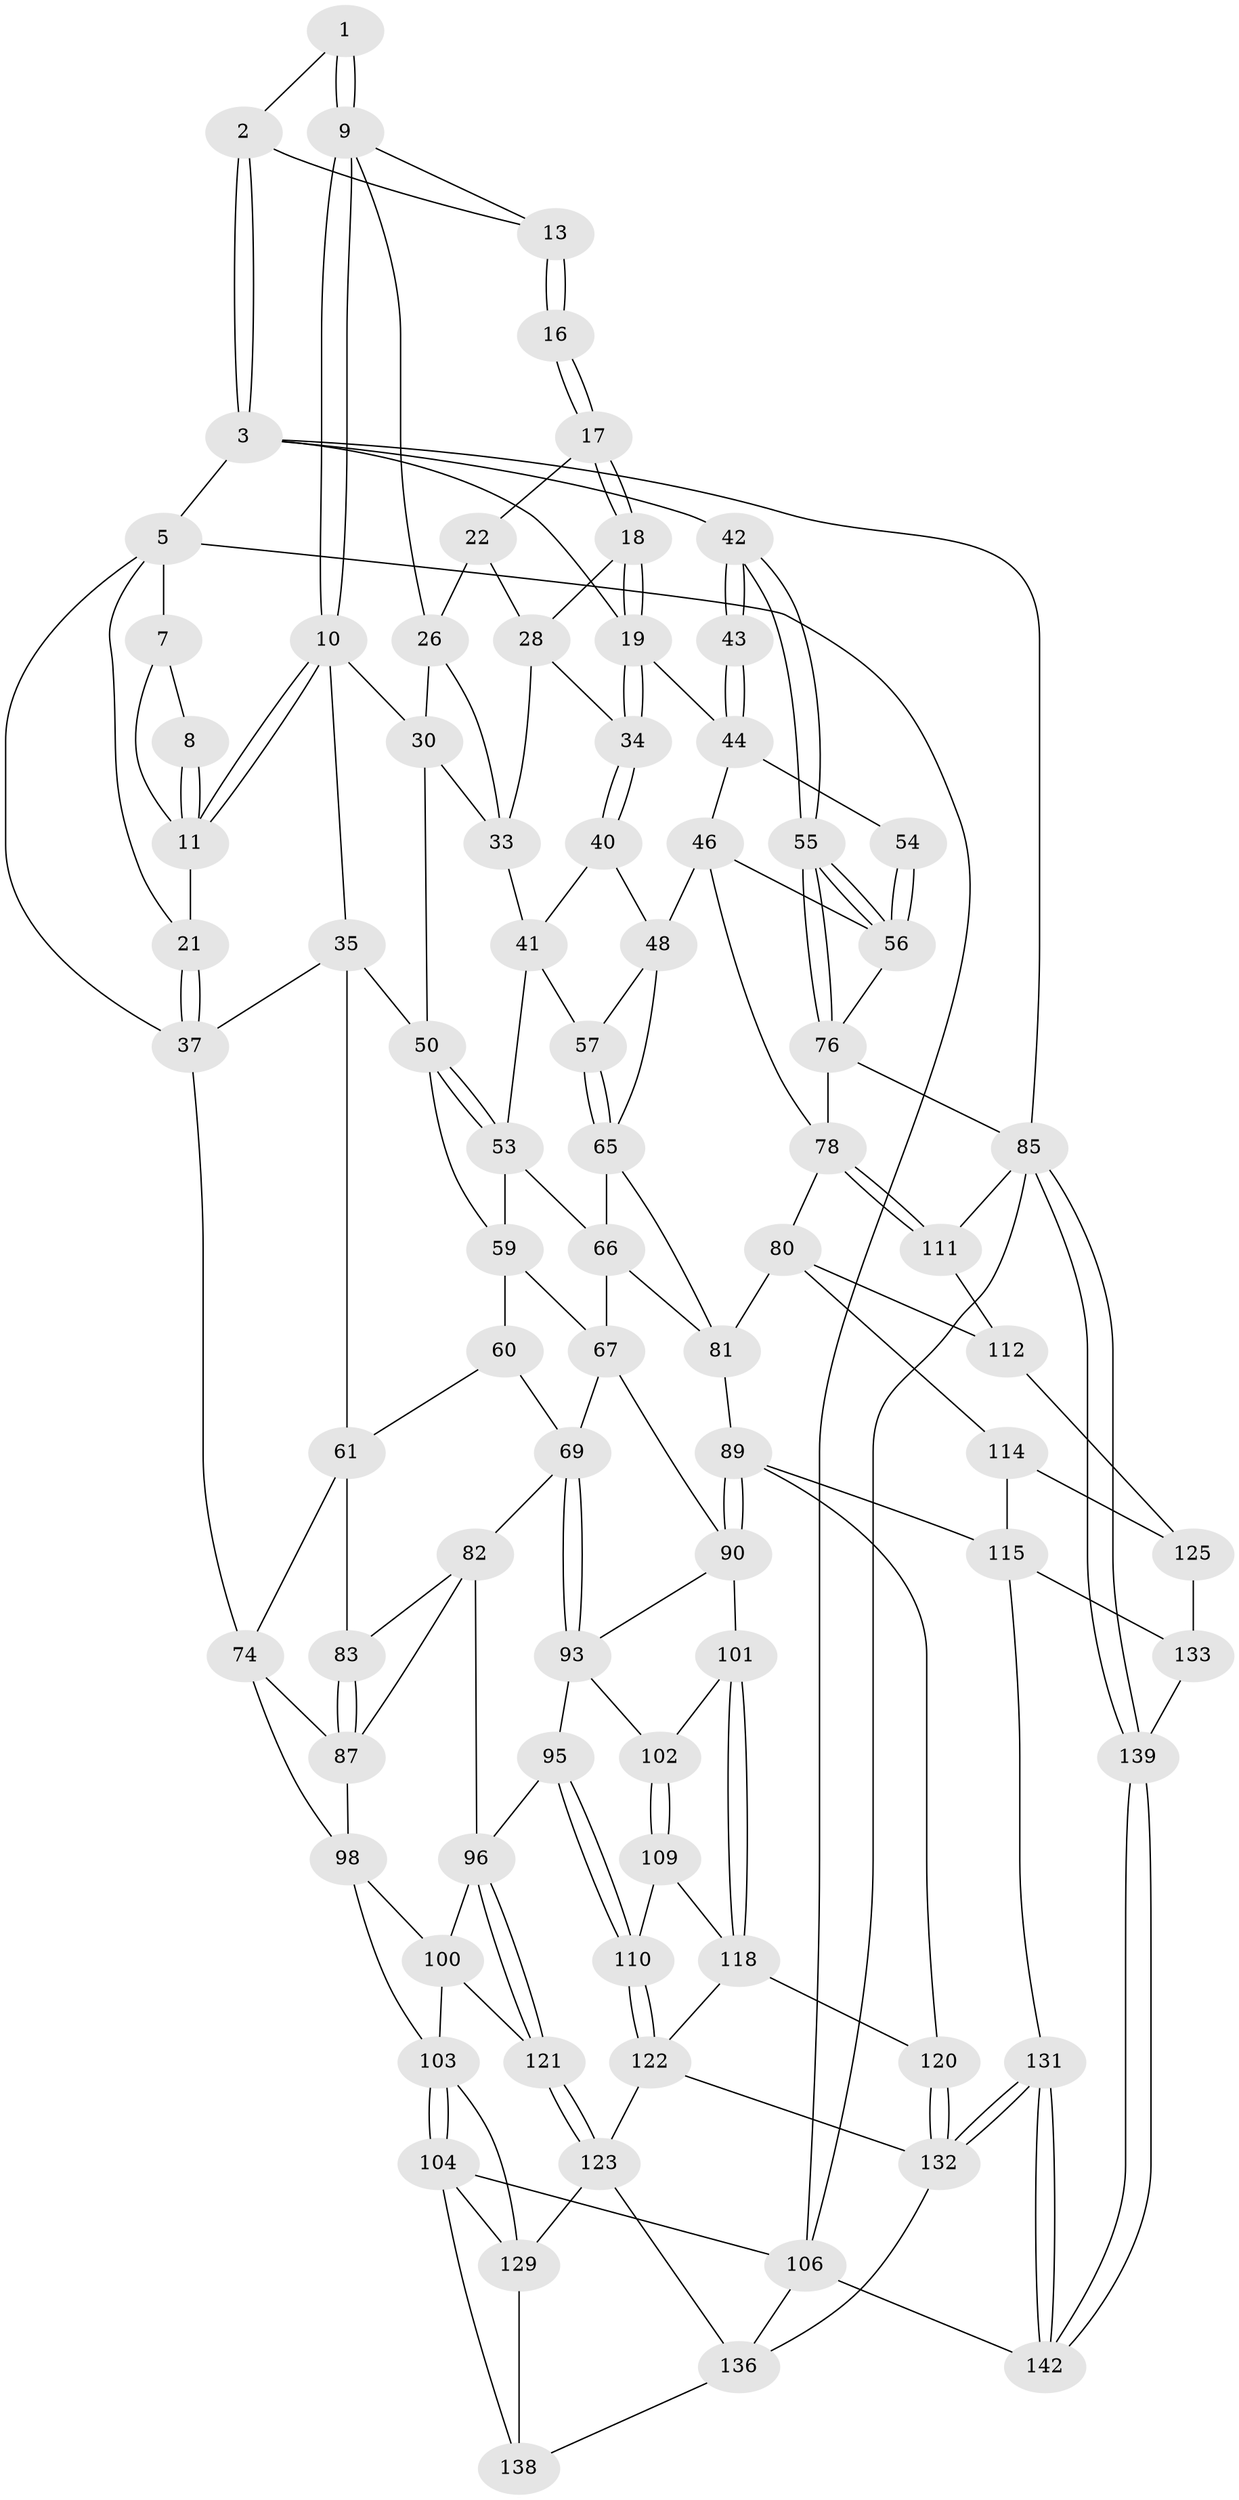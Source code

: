 // Generated by graph-tools (version 1.1) at 2025/52/02/27/25 19:52:37]
// undirected, 84 vertices, 186 edges
graph export_dot {
graph [start="1"]
  node [color=gray90,style=filled];
  1 [pos="+0.44983184143573834+0"];
  2 [pos="+0.5705753301558991+0"];
  3 [pos="+1+0",super="+4"];
  5 [pos="+0+0",super="+6"];
  7 [pos="+0.1314776242308302+0"];
  8 [pos="+0.3196136044989947+0"];
  9 [pos="+0.44235735193418624+0.055199876293324956",super="+15"];
  10 [pos="+0.3384864405776664+0.06144894027295996",super="+31"];
  11 [pos="+0.33135037561559993+0.05122311455584383",super="+12"];
  13 [pos="+0.5708045984731825+0",super="+14"];
  16 [pos="+0.6086529446541521+0.0013735592960938757",super="+24"];
  17 [pos="+0.6226054925197054+0.04978251593835199",super="+23"];
  18 [pos="+0.627491941637439+0.0594970723910009",super="+27"];
  19 [pos="+0.670272980192046+0.115875475223952",super="+20"];
  21 [pos="+0.1083476916465089+0.17456848443907277"];
  22 [pos="+0.5175111380192293+0.05004522714112438",super="+25"];
  26 [pos="+0.46765059444299534+0.08249965760104122",super="+29"];
  28 [pos="+0.5248709632206782+0.112135169090223",super="+32"];
  30 [pos="+0.4109687579850216+0.16590399055386554",super="+39"];
  33 [pos="+0.5044460078783971+0.14746255507201558",super="+38"];
  34 [pos="+0.6431482764218428+0.16699796305144388"];
  35 [pos="+0.286745541275394+0.18100094853291177",super="+36"];
  37 [pos="+0.0992155848429154+0.19928289444218933",super="+64"];
  40 [pos="+0.6423486490862416+0.17014442667427412"];
  41 [pos="+0.5426396515712759+0.22060530928758917",super="+52"];
  42 [pos="+1+0"];
  43 [pos="+1+0.03646900879094185"];
  44 [pos="+0.7455178106491473+0.1283833072835142",super="+45"];
  46 [pos="+0.7874236629673164+0.30005616091598475",super="+47"];
  48 [pos="+0.7237898503903221+0.29706736995418315",super="+49"];
  50 [pos="+0.4071215017742281+0.21416993752105662",super="+51"];
  53 [pos="+0.48469042016268+0.27110583400998817",super="+62"];
  54 [pos="+0.9572371286243233+0.09922285050985219"];
  55 [pos="+1+0.45579975982801224"];
  56 [pos="+0.9049683547865733+0.27106201933743795",super="+58"];
  57 [pos="+0.5978506705234629+0.3254076008613014"];
  59 [pos="+0.3528523127296751+0.2896079869689921",super="+63"];
  60 [pos="+0.3182155748225458+0.30620009440157236"];
  61 [pos="+0.16077151366409953+0.26496143824639884",super="+73"];
  65 [pos="+0.5847037922375748+0.3463984489012517",super="+71"];
  66 [pos="+0.5494618805920521+0.36761691196293106",super="+72"];
  67 [pos="+0.42194095649396934+0.40415300919371955",super="+68"];
  69 [pos="+0.32725592601166936+0.431273445323059",super="+70"];
  74 [pos="+0.10831854200851442+0.4257208055955099",super="+75"];
  76 [pos="+1+0.513953523139648",super="+77"];
  78 [pos="+0.777148564375908+0.5472859963737695",super="+79"];
  80 [pos="+0.7156436726026799+0.5470826682717828",super="+113"];
  81 [pos="+0.6738768644378912+0.5399345553896043",super="+84"];
  82 [pos="+0.29213365362099913+0.4347010979466841",super="+92"];
  83 [pos="+0.25378199719699185+0.4137638910225482"];
  85 [pos="+1+1",super="+86"];
  87 [pos="+0.16258642068929685+0.473366451664879",super="+88"];
  89 [pos="+0.5601951237732344+0.5659984104054087",super="+116"];
  90 [pos="+0.48964400260372437+0.5852062393488138",super="+91"];
  93 [pos="+0.3457843991893599+0.4943882370817183",super="+94"];
  95 [pos="+0.24075155688844474+0.6084687948123029"];
  96 [pos="+0.2373698066051638+0.6068362345495965",super="+97"];
  98 [pos="+0.05753365255304096+0.5345596267672371",super="+99"];
  100 [pos="+0.067459505060018+0.5537746518945758",super="+107"];
  101 [pos="+0.4878673688908084+0.5865005750435065"];
  102 [pos="+0.42144608266307776+0.5930597030795681"];
  103 [pos="+0+0.7694889002572609",super="+108"];
  104 [pos="+0+0.8551318386349666",super="+105"];
  106 [pos="+0+1",super="+141"];
  109 [pos="+0.3148845535938032+0.6714137238151386"];
  110 [pos="+0.24494121222214182+0.6145388345491583"];
  111 [pos="+0.8273096491079848+0.6975472456329258",super="+117"];
  112 [pos="+0.7671361081775122+0.6923799056565045",super="+124"];
  114 [pos="+0.703240998827194+0.7264091767913375"];
  115 [pos="+0.6105928743264791+0.7416141236225801",super="+130"];
  118 [pos="+0.450548129468985+0.6711855742705815",super="+119"];
  120 [pos="+0.49463689454713605+0.7592442605854961"];
  121 [pos="+0.13436555202897607+0.6831529596657205"];
  122 [pos="+0.2168154892854375+0.7631124455021024",super="+127"];
  123 [pos="+0.16029776163381795+0.7685481650870652",super="+128"];
  125 [pos="+0.7786233487165577+0.7906993405952332",super="+126"];
  129 [pos="+0.08257909880635318+0.7821426837243373",super="+135"];
  131 [pos="+0.4226710231439708+1"];
  132 [pos="+0.41630322408397746+0.9874531058592633",super="+134"];
  133 [pos="+0.6379174341429028+0.8939749819519286",super="+140"];
  136 [pos="+0.1502010945114486+0.8699414263747887",super="+137"];
  138 [pos="+0.07728201104908801+0.8877046423190827"];
  139 [pos="+1+1"];
  142 [pos="+0.41094372984073635+1"];
  1 -- 2;
  1 -- 9;
  1 -- 9;
  2 -- 3;
  2 -- 3;
  2 -- 13;
  3 -- 19;
  3 -- 5;
  3 -- 42;
  3 -- 85;
  5 -- 106;
  5 -- 37;
  5 -- 21;
  5 -- 7;
  7 -- 8;
  7 -- 11;
  8 -- 11;
  8 -- 11;
  9 -- 10;
  9 -- 10;
  9 -- 26;
  9 -- 13;
  10 -- 11;
  10 -- 11;
  10 -- 35;
  10 -- 30;
  11 -- 21;
  13 -- 16 [weight=2];
  13 -- 16;
  16 -- 17;
  16 -- 17;
  17 -- 18 [weight=2];
  17 -- 18;
  17 -- 22;
  18 -- 19;
  18 -- 19;
  18 -- 28;
  19 -- 34;
  19 -- 34;
  19 -- 44;
  21 -- 37;
  21 -- 37;
  22 -- 26;
  22 -- 28;
  26 -- 33;
  26 -- 30;
  28 -- 33;
  28 -- 34;
  30 -- 33;
  30 -- 50;
  33 -- 41;
  34 -- 40;
  34 -- 40;
  35 -- 50;
  35 -- 37;
  35 -- 61;
  37 -- 74;
  40 -- 41;
  40 -- 48;
  41 -- 53;
  41 -- 57;
  42 -- 43;
  42 -- 43;
  42 -- 55;
  42 -- 55;
  43 -- 44;
  43 -- 44;
  44 -- 46;
  44 -- 54;
  46 -- 48;
  46 -- 56;
  46 -- 78;
  48 -- 57;
  48 -- 65;
  50 -- 53;
  50 -- 53;
  50 -- 59;
  53 -- 66;
  53 -- 59;
  54 -- 56;
  54 -- 56;
  55 -- 56;
  55 -- 56;
  55 -- 76;
  55 -- 76;
  56 -- 76;
  57 -- 65;
  57 -- 65;
  59 -- 60;
  59 -- 67;
  60 -- 61;
  60 -- 69;
  61 -- 74;
  61 -- 83;
  65 -- 66;
  65 -- 81;
  66 -- 67;
  66 -- 81;
  67 -- 90;
  67 -- 69;
  69 -- 93;
  69 -- 93;
  69 -- 82;
  74 -- 87;
  74 -- 98;
  76 -- 78;
  76 -- 85;
  78 -- 111;
  78 -- 111;
  78 -- 80;
  80 -- 81;
  80 -- 114;
  80 -- 112;
  81 -- 89;
  82 -- 83;
  82 -- 96;
  82 -- 87;
  83 -- 87;
  83 -- 87;
  85 -- 139;
  85 -- 139;
  85 -- 106;
  85 -- 111;
  87 -- 98;
  89 -- 90;
  89 -- 90;
  89 -- 120;
  89 -- 115;
  90 -- 101;
  90 -- 93;
  93 -- 102;
  93 -- 95;
  95 -- 96;
  95 -- 110;
  95 -- 110;
  96 -- 121;
  96 -- 121;
  96 -- 100;
  98 -- 100;
  98 -- 103;
  100 -- 121;
  100 -- 103;
  101 -- 102;
  101 -- 118;
  101 -- 118;
  102 -- 109;
  102 -- 109;
  103 -- 104;
  103 -- 104;
  103 -- 129;
  104 -- 106;
  104 -- 138;
  104 -- 129;
  106 -- 136;
  106 -- 142;
  109 -- 110;
  109 -- 118;
  110 -- 122;
  110 -- 122;
  111 -- 112 [weight=2];
  112 -- 125;
  114 -- 115;
  114 -- 125;
  115 -- 131;
  115 -- 133;
  118 -- 120;
  118 -- 122;
  120 -- 132;
  120 -- 132;
  121 -- 123;
  121 -- 123;
  122 -- 123;
  122 -- 132;
  123 -- 136;
  123 -- 129;
  125 -- 133 [weight=2];
  129 -- 138;
  131 -- 132;
  131 -- 132;
  131 -- 142;
  131 -- 142;
  132 -- 136;
  133 -- 139;
  136 -- 138;
  139 -- 142;
  139 -- 142;
}
